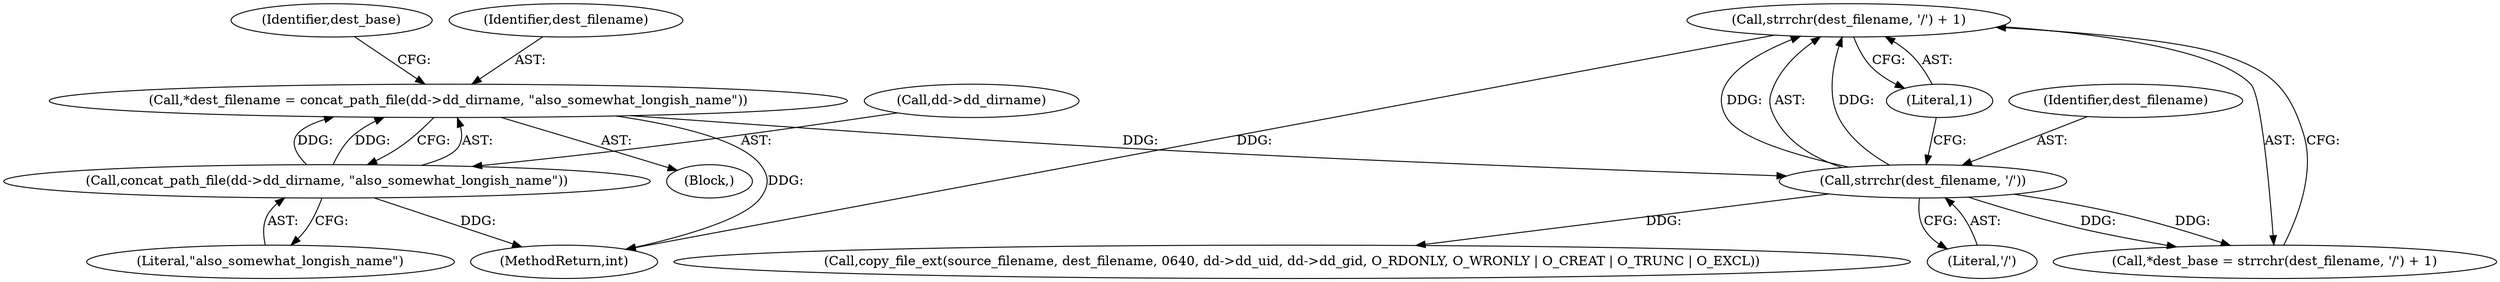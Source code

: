digraph "0_abrt_8939398b82006ba1fec4ed491339fc075f43fc7c_1@API" {
"1000694" [label="(Call,strrchr(dest_filename, '/') + 1)"];
"1000695" [label="(Call,strrchr(dest_filename, '/'))"];
"1000684" [label="(Call,*dest_filename = concat_path_file(dd->dd_dirname, \"also_somewhat_longish_name\"))"];
"1000686" [label="(Call,concat_path_file(dd->dd_dirname, \"also_somewhat_longish_name\"))"];
"1000684" [label="(Call,*dest_filename = concat_path_file(dd->dd_dirname, \"also_somewhat_longish_name\"))"];
"1000707" [label="(Call,copy_file_ext(source_filename, dest_filename, 0640, dd->dd_uid, dd->dd_gid, O_RDONLY, O_WRONLY | O_CREAT | O_TRUNC | O_EXCL))"];
"1000694" [label="(Call,strrchr(dest_filename, '/') + 1)"];
"1000696" [label="(Identifier,dest_filename)"];
"1000693" [label="(Identifier,dest_base)"];
"1000698" [label="(Literal,1)"];
"1000695" [label="(Call,strrchr(dest_filename, '/'))"];
"1000692" [label="(Call,*dest_base = strrchr(dest_filename, '/') + 1)"];
"1000685" [label="(Identifier,dest_filename)"];
"1000697" [label="(Literal,'/')"];
"1001237" [label="(MethodReturn,int)"];
"1000687" [label="(Call,dd->dd_dirname)"];
"1000686" [label="(Call,concat_path_file(dd->dd_dirname, \"also_somewhat_longish_name\"))"];
"1000659" [label="(Block,)"];
"1000690" [label="(Literal,\"also_somewhat_longish_name\")"];
"1000694" -> "1000692"  [label="AST: "];
"1000694" -> "1000698"  [label="CFG: "];
"1000695" -> "1000694"  [label="AST: "];
"1000698" -> "1000694"  [label="AST: "];
"1000692" -> "1000694"  [label="CFG: "];
"1000694" -> "1001237"  [label="DDG: "];
"1000695" -> "1000694"  [label="DDG: "];
"1000695" -> "1000694"  [label="DDG: "];
"1000695" -> "1000697"  [label="CFG: "];
"1000696" -> "1000695"  [label="AST: "];
"1000697" -> "1000695"  [label="AST: "];
"1000698" -> "1000695"  [label="CFG: "];
"1000695" -> "1000692"  [label="DDG: "];
"1000695" -> "1000692"  [label="DDG: "];
"1000684" -> "1000695"  [label="DDG: "];
"1000695" -> "1000707"  [label="DDG: "];
"1000684" -> "1000659"  [label="AST: "];
"1000684" -> "1000686"  [label="CFG: "];
"1000685" -> "1000684"  [label="AST: "];
"1000686" -> "1000684"  [label="AST: "];
"1000693" -> "1000684"  [label="CFG: "];
"1000684" -> "1001237"  [label="DDG: "];
"1000686" -> "1000684"  [label="DDG: "];
"1000686" -> "1000684"  [label="DDG: "];
"1000686" -> "1000690"  [label="CFG: "];
"1000687" -> "1000686"  [label="AST: "];
"1000690" -> "1000686"  [label="AST: "];
"1000686" -> "1001237"  [label="DDG: "];
}
